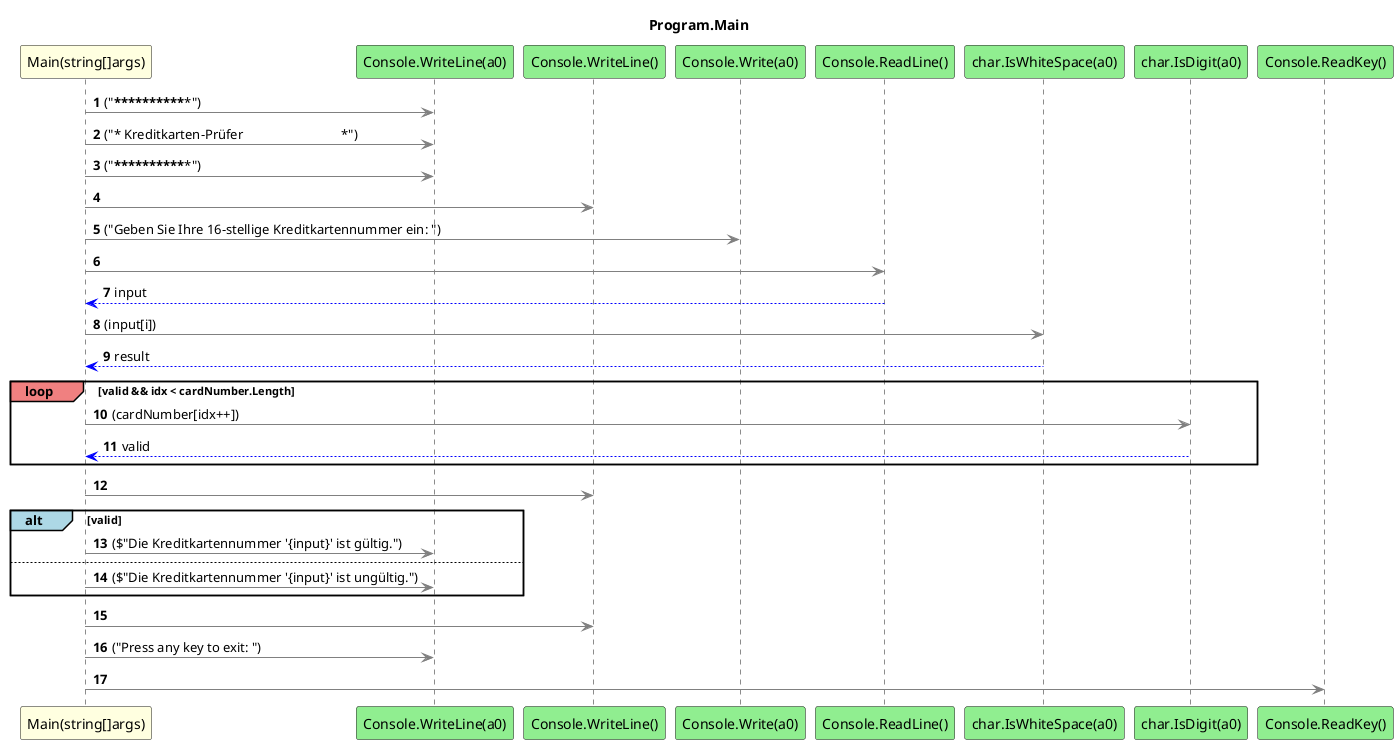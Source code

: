 @startuml Program.Main
title Program.Main
participant "Main(string[]args)" as Main_p0 #LightYellow
participant "Console.WriteLine(a0)" as Console_WriteLine_a0 #LightGreen
participant "Console.WriteLine()" as Console_WriteLine #LightGreen
participant "Console.Write(a0)" as Console_Write_a0 #LightGreen
participant "Console.ReadLine()" as Console_ReadLine #LightGreen
participant "char.IsWhiteSpace(a0)" as char_IsWhiteSpace_a0 #LightGreen
participant "char.IsDigit(a0)" as char_IsDigit_a0 #LightGreen
participant "Console.ReadKey()" as Console_ReadKey #LightGreen
autonumber
Main_p0 -[#grey]> Console_WriteLine_a0 : ("***************************************************")
Main_p0 -[#grey]> Console_WriteLine_a0 : ("* Kreditkarten-Prüfer                             *")
Main_p0 -[#grey]> Console_WriteLine_a0 : ("***************************************************")
Main_p0 -[#grey]> Console_WriteLine
Main_p0 -[#grey]> Console_Write_a0 : ("Geben Sie Ihre 16-stellige Kreditkartennummer ein: ")
Main_p0 -[#grey]> Console_ReadLine
Console_ReadLine -[#blue]-> Main_p0 : input
Main_p0 -[#grey]> char_IsWhiteSpace_a0 : (input[i])
char_IsWhiteSpace_a0 -[#blue]-> Main_p0 : result
loop#LightCoral valid && idx < cardNumber.Length
    Main_p0 -[#grey]> char_IsDigit_a0 : (cardNumber[idx++])
    char_IsDigit_a0 -[#blue]-> Main_p0 : valid
end
Main_p0 -[#grey]> Console_WriteLine
alt#LightBlue valid
    Main_p0 -[#grey]> Console_WriteLine_a0 : ($"Die Kreditkartennummer '{input}' ist gültig.")
    else
        Main_p0 -[#grey]> Console_WriteLine_a0 : ($"Die Kreditkartennummer '{input}' ist ungültig.")
end
Main_p0 -[#grey]> Console_WriteLine
Main_p0 -[#grey]> Console_WriteLine_a0 : ("Press any key to exit: ")
Main_p0 -[#grey]> Console_ReadKey
@enduml
